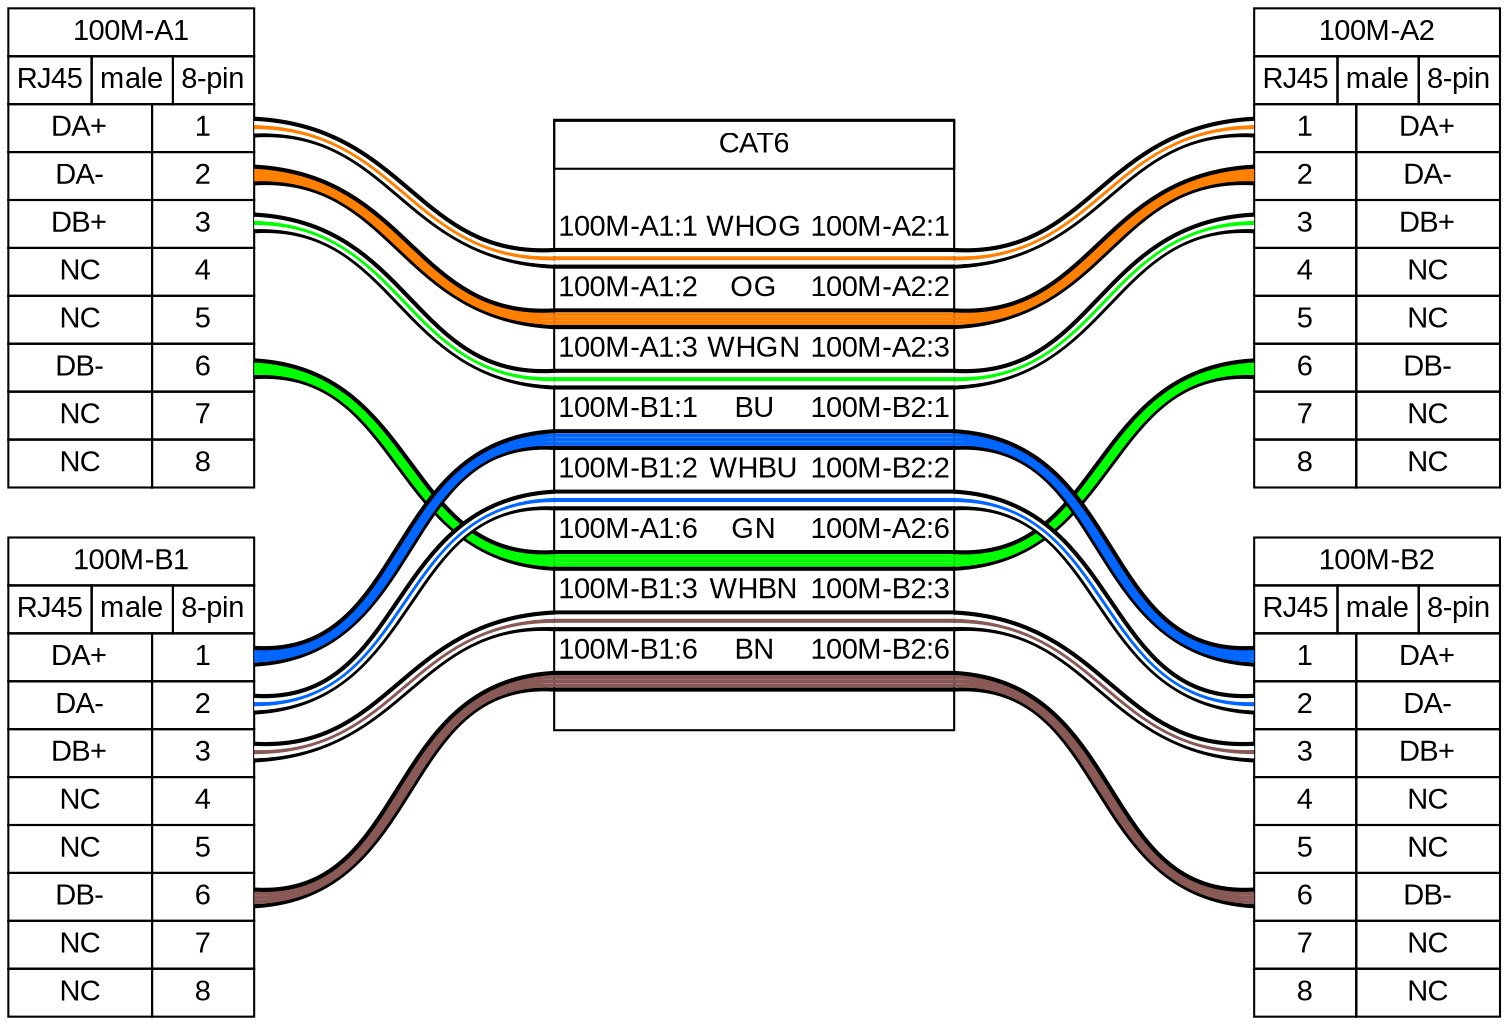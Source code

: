 graph {
// Graph generated by WireViz 0.2
// https://github.com/formatc1702/WireViz
	graph [bgcolor=white fontname=arial nodesep=0.33 rankdir=LR ranksep=2]
	node [fillcolor=white fontname=arial shape=record style=filled]
	edge [fontname=arial style=bold]
	"100M-A1" [label=<
<table border="0" cellspacing="0" cellpadding="0">
 <tr><td>
  <table border="0" cellspacing="0" cellpadding="3" cellborder="1"><tr>
   <td balign="left">100M-A1</td>
  </tr></table>
 </td></tr>
 <tr><td>
  <table border="0" cellspacing="0" cellpadding="3" cellborder="1"><tr>
   <td balign="left">RJ45</td>
   <td balign="left">male</td>
   <td balign="left">8-pin</td>
  </tr></table>
 </td></tr>
 <tr><td>
  <table border="0" cellspacing="0" cellpadding="3" cellborder="1">
   <tr>
    <td>DA+</td>
    <td port="p1r">1</td>
   </tr>
   <tr>
    <td>DA-</td>
    <td port="p2r">2</td>
   </tr>
   <tr>
    <td>DB+</td>
    <td port="p3r">3</td>
   </tr>
   <tr>
    <td>NC</td>
    <td port="p4r">4</td>
   </tr>
   <tr>
    <td>NC</td>
    <td port="p5r">5</td>
   </tr>
   <tr>
    <td>DB-</td>
    <td port="p6r">6</td>
   </tr>
   <tr>
    <td>NC</td>
    <td port="p7r">7</td>
   </tr>
   <tr>
    <td>NC</td>
    <td port="p8r">8</td>
   </tr>
  </table>
 </td></tr>
</table>
> fillcolor=white margin=0 shape=none style=filled]
	"100M-A2" [label=<
<table border="0" cellspacing="0" cellpadding="0">
 <tr><td>
  <table border="0" cellspacing="0" cellpadding="3" cellborder="1"><tr>
   <td balign="left">100M-A2</td>
  </tr></table>
 </td></tr>
 <tr><td>
  <table border="0" cellspacing="0" cellpadding="3" cellborder="1"><tr>
   <td balign="left">RJ45</td>
   <td balign="left">male</td>
   <td balign="left">8-pin</td>
  </tr></table>
 </td></tr>
 <tr><td>
  <table border="0" cellspacing="0" cellpadding="3" cellborder="1">
   <tr>
    <td port="p1l">1</td>
    <td>DA+</td>
   </tr>
   <tr>
    <td port="p2l">2</td>
    <td>DA-</td>
   </tr>
   <tr>
    <td port="p3l">3</td>
    <td>DB+</td>
   </tr>
   <tr>
    <td port="p4l">4</td>
    <td>NC</td>
   </tr>
   <tr>
    <td port="p5l">5</td>
    <td>NC</td>
   </tr>
   <tr>
    <td port="p6l">6</td>
    <td>DB-</td>
   </tr>
   <tr>
    <td port="p7l">7</td>
    <td>NC</td>
   </tr>
   <tr>
    <td port="p8l">8</td>
    <td>NC</td>
   </tr>
  </table>
 </td></tr>
</table>
> fillcolor=white margin=0 shape=none style=filled]
	"100M-B1" [label=<
<table border="0" cellspacing="0" cellpadding="0">
 <tr><td>
  <table border="0" cellspacing="0" cellpadding="3" cellborder="1"><tr>
   <td balign="left">100M-B1</td>
  </tr></table>
 </td></tr>
 <tr><td>
  <table border="0" cellspacing="0" cellpadding="3" cellborder="1"><tr>
   <td balign="left">RJ45</td>
   <td balign="left">male</td>
   <td balign="left">8-pin</td>
  </tr></table>
 </td></tr>
 <tr><td>
  <table border="0" cellspacing="0" cellpadding="3" cellborder="1">
   <tr>
    <td>DA+</td>
    <td port="p1r">1</td>
   </tr>
   <tr>
    <td>DA-</td>
    <td port="p2r">2</td>
   </tr>
   <tr>
    <td>DB+</td>
    <td port="p3r">3</td>
   </tr>
   <tr>
    <td>NC</td>
    <td port="p4r">4</td>
   </tr>
   <tr>
    <td>NC</td>
    <td port="p5r">5</td>
   </tr>
   <tr>
    <td>DB-</td>
    <td port="p6r">6</td>
   </tr>
   <tr>
    <td>NC</td>
    <td port="p7r">7</td>
   </tr>
   <tr>
    <td>NC</td>
    <td port="p8r">8</td>
   </tr>
  </table>
 </td></tr>
</table>
> fillcolor=white margin=0 shape=none style=filled]
	"100M-B2" [label=<
<table border="0" cellspacing="0" cellpadding="0">
 <tr><td>
  <table border="0" cellspacing="0" cellpadding="3" cellborder="1"><tr>
   <td balign="left">100M-B2</td>
  </tr></table>
 </td></tr>
 <tr><td>
  <table border="0" cellspacing="0" cellpadding="3" cellborder="1"><tr>
   <td balign="left">RJ45</td>
   <td balign="left">male</td>
   <td balign="left">8-pin</td>
  </tr></table>
 </td></tr>
 <tr><td>
  <table border="0" cellspacing="0" cellpadding="3" cellborder="1">
   <tr>
    <td port="p1l">1</td>
    <td>DA+</td>
   </tr>
   <tr>
    <td port="p2l">2</td>
    <td>DA-</td>
   </tr>
   <tr>
    <td port="p3l">3</td>
    <td>DB+</td>
   </tr>
   <tr>
    <td port="p4l">4</td>
    <td>NC</td>
   </tr>
   <tr>
    <td port="p5l">5</td>
    <td>NC</td>
   </tr>
   <tr>
    <td port="p6l">6</td>
    <td>DB-</td>
   </tr>
   <tr>
    <td port="p7l">7</td>
    <td>NC</td>
   </tr>
   <tr>
    <td port="p8l">8</td>
    <td>NC</td>
   </tr>
  </table>
 </td></tr>
</table>
> fillcolor=white margin=0 shape=none style=filled]
	edge [color="#000000:#ffffff:#ff8000:#ffffff:#000000"]
	"100M-A1":p1r:e -- CAT6:w1:w
	CAT6:w1:e -- "100M-A2":p1l:w
	edge [color="#000000:#ff8000:#ff8000:#ff8000:#000000"]
	"100M-A1":p2r:e -- CAT6:w2:w
	CAT6:w2:e -- "100M-A2":p2l:w
	edge [color="#000000:#ffffff:#00ff00:#ffffff:#000000"]
	"100M-A1":p3r:e -- CAT6:w3:w
	CAT6:w3:e -- "100M-A2":p3l:w
	edge [color="#000000:#00ff00:#00ff00:#00ff00:#000000"]
	"100M-A1":p6r:e -- CAT6:w6:w
	CAT6:w6:e -- "100M-A2":p6l:w
	edge [color="#000000:#0066ff:#0066ff:#0066ff:#000000"]
	"100M-B1":p1r:e -- CAT6:w4:w
	CAT6:w4:e -- "100M-B2":p1l:w
	edge [color="#000000:#ffffff:#0066ff:#ffffff:#000000"]
	"100M-B1":p2r:e -- CAT6:w5:w
	CAT6:w5:e -- "100M-B2":p2l:w
	edge [color="#000000:#ffffff:#895956:#ffffff:#000000"]
	"100M-B1":p3r:e -- CAT6:w7:w
	CAT6:w7:e -- "100M-B2":p3l:w
	edge [color="#000000:#895956:#895956:#895956:#000000"]
	"100M-B1":p6r:e -- CAT6:w8:w
	CAT6:w8:e -- "100M-B2":p6l:w
	CAT6 [label=<
<table border="0" cellspacing="0" cellpadding="0">
 <tr><td>
  <table border="0" cellspacing="0" cellpadding="3" cellborder="1"><tr>
   <td balign="left">CAT6</td>
  </tr></table>
 </td></tr>
 <tr><td>
  <table border="0" cellspacing="0" cellborder="0">
   <tr><td>&nbsp;</td></tr>
   <tr>
    <td>100M-A1:1</td>
    <td>WHOG</td>
    <td>100M-A2:1</td>
   </tr>
   <tr>
    <td colspan="3" border="0" cellspacing="0" cellpadding="0" port="w1" height="10">
     <table cellspacing="0" cellborder="0" border="0">
      <tr><td colspan="3" cellpadding="0" height="2" bgcolor="#000000" border="0"></td></tr>
      <tr><td colspan="3" cellpadding="0" height="2" bgcolor="#ffffff" border="0"></td></tr>
      <tr><td colspan="3" cellpadding="0" height="2" bgcolor="#ff8000" border="0"></td></tr>
      <tr><td colspan="3" cellpadding="0" height="2" bgcolor="#ffffff" border="0"></td></tr>
      <tr><td colspan="3" cellpadding="0" height="2" bgcolor="#000000" border="0"></td></tr>
     </table>
    </td>
   </tr>
   <tr>
    <td>100M-A1:2</td>
    <td>OG</td>
    <td>100M-A2:2</td>
   </tr>
   <tr>
    <td colspan="3" border="0" cellspacing="0" cellpadding="0" port="w2" height="10">
     <table cellspacing="0" cellborder="0" border="0">
      <tr><td colspan="3" cellpadding="0" height="2" bgcolor="#000000" border="0"></td></tr>
      <tr><td colspan="3" cellpadding="0" height="2" bgcolor="#ff8000" border="0"></td></tr>
      <tr><td colspan="3" cellpadding="0" height="2" bgcolor="#ff8000" border="0"></td></tr>
      <tr><td colspan="3" cellpadding="0" height="2" bgcolor="#ff8000" border="0"></td></tr>
      <tr><td colspan="3" cellpadding="0" height="2" bgcolor="#000000" border="0"></td></tr>
     </table>
    </td>
   </tr>
   <tr>
    <td>100M-A1:3</td>
    <td>WHGN</td>
    <td>100M-A2:3</td>
   </tr>
   <tr>
    <td colspan="3" border="0" cellspacing="0" cellpadding="0" port="w3" height="10">
     <table cellspacing="0" cellborder="0" border="0">
      <tr><td colspan="3" cellpadding="0" height="2" bgcolor="#000000" border="0"></td></tr>
      <tr><td colspan="3" cellpadding="0" height="2" bgcolor="#ffffff" border="0"></td></tr>
      <tr><td colspan="3" cellpadding="0" height="2" bgcolor="#00ff00" border="0"></td></tr>
      <tr><td colspan="3" cellpadding="0" height="2" bgcolor="#ffffff" border="0"></td></tr>
      <tr><td colspan="3" cellpadding="0" height="2" bgcolor="#000000" border="0"></td></tr>
     </table>
    </td>
   </tr>
   <tr>
    <td>100M-B1:1</td>
    <td>BU</td>
    <td>100M-B2:1</td>
   </tr>
   <tr>
    <td colspan="3" border="0" cellspacing="0" cellpadding="0" port="w4" height="10">
     <table cellspacing="0" cellborder="0" border="0">
      <tr><td colspan="3" cellpadding="0" height="2" bgcolor="#000000" border="0"></td></tr>
      <tr><td colspan="3" cellpadding="0" height="2" bgcolor="#0066ff" border="0"></td></tr>
      <tr><td colspan="3" cellpadding="0" height="2" bgcolor="#0066ff" border="0"></td></tr>
      <tr><td colspan="3" cellpadding="0" height="2" bgcolor="#0066ff" border="0"></td></tr>
      <tr><td colspan="3" cellpadding="0" height="2" bgcolor="#000000" border="0"></td></tr>
     </table>
    </td>
   </tr>
   <tr>
    <td>100M-B1:2</td>
    <td>WHBU</td>
    <td>100M-B2:2</td>
   </tr>
   <tr>
    <td colspan="3" border="0" cellspacing="0" cellpadding="0" port="w5" height="10">
     <table cellspacing="0" cellborder="0" border="0">
      <tr><td colspan="3" cellpadding="0" height="2" bgcolor="#000000" border="0"></td></tr>
      <tr><td colspan="3" cellpadding="0" height="2" bgcolor="#ffffff" border="0"></td></tr>
      <tr><td colspan="3" cellpadding="0" height="2" bgcolor="#0066ff" border="0"></td></tr>
      <tr><td colspan="3" cellpadding="0" height="2" bgcolor="#ffffff" border="0"></td></tr>
      <tr><td colspan="3" cellpadding="0" height="2" bgcolor="#000000" border="0"></td></tr>
     </table>
    </td>
   </tr>
   <tr>
    <td>100M-A1:6</td>
    <td>GN</td>
    <td>100M-A2:6</td>
   </tr>
   <tr>
    <td colspan="3" border="0" cellspacing="0" cellpadding="0" port="w6" height="10">
     <table cellspacing="0" cellborder="0" border="0">
      <tr><td colspan="3" cellpadding="0" height="2" bgcolor="#000000" border="0"></td></tr>
      <tr><td colspan="3" cellpadding="0" height="2" bgcolor="#00ff00" border="0"></td></tr>
      <tr><td colspan="3" cellpadding="0" height="2" bgcolor="#00ff00" border="0"></td></tr>
      <tr><td colspan="3" cellpadding="0" height="2" bgcolor="#00ff00" border="0"></td></tr>
      <tr><td colspan="3" cellpadding="0" height="2" bgcolor="#000000" border="0"></td></tr>
     </table>
    </td>
   </tr>
   <tr>
    <td>100M-B1:3</td>
    <td>WHBN</td>
    <td>100M-B2:3</td>
   </tr>
   <tr>
    <td colspan="3" border="0" cellspacing="0" cellpadding="0" port="w7" height="10">
     <table cellspacing="0" cellborder="0" border="0">
      <tr><td colspan="3" cellpadding="0" height="2" bgcolor="#000000" border="0"></td></tr>
      <tr><td colspan="3" cellpadding="0" height="2" bgcolor="#ffffff" border="0"></td></tr>
      <tr><td colspan="3" cellpadding="0" height="2" bgcolor="#895956" border="0"></td></tr>
      <tr><td colspan="3" cellpadding="0" height="2" bgcolor="#ffffff" border="0"></td></tr>
      <tr><td colspan="3" cellpadding="0" height="2" bgcolor="#000000" border="0"></td></tr>
     </table>
    </td>
   </tr>
   <tr>
    <td>100M-B1:6</td>
    <td>BN</td>
    <td>100M-B2:6</td>
   </tr>
   <tr>
    <td colspan="3" border="0" cellspacing="0" cellpadding="0" port="w8" height="10">
     <table cellspacing="0" cellborder="0" border="0">
      <tr><td colspan="3" cellpadding="0" height="2" bgcolor="#000000" border="0"></td></tr>
      <tr><td colspan="3" cellpadding="0" height="2" bgcolor="#895956" border="0"></td></tr>
      <tr><td colspan="3" cellpadding="0" height="2" bgcolor="#895956" border="0"></td></tr>
      <tr><td colspan="3" cellpadding="0" height="2" bgcolor="#895956" border="0"></td></tr>
      <tr><td colspan="3" cellpadding="0" height="2" bgcolor="#000000" border="0"></td></tr>
     </table>
    </td>
   </tr>
   <tr><td>&nbsp;</td></tr>
  </table>
 </td></tr>
</table>
> fillcolor=white margin=0 shape=box style=""]
}
